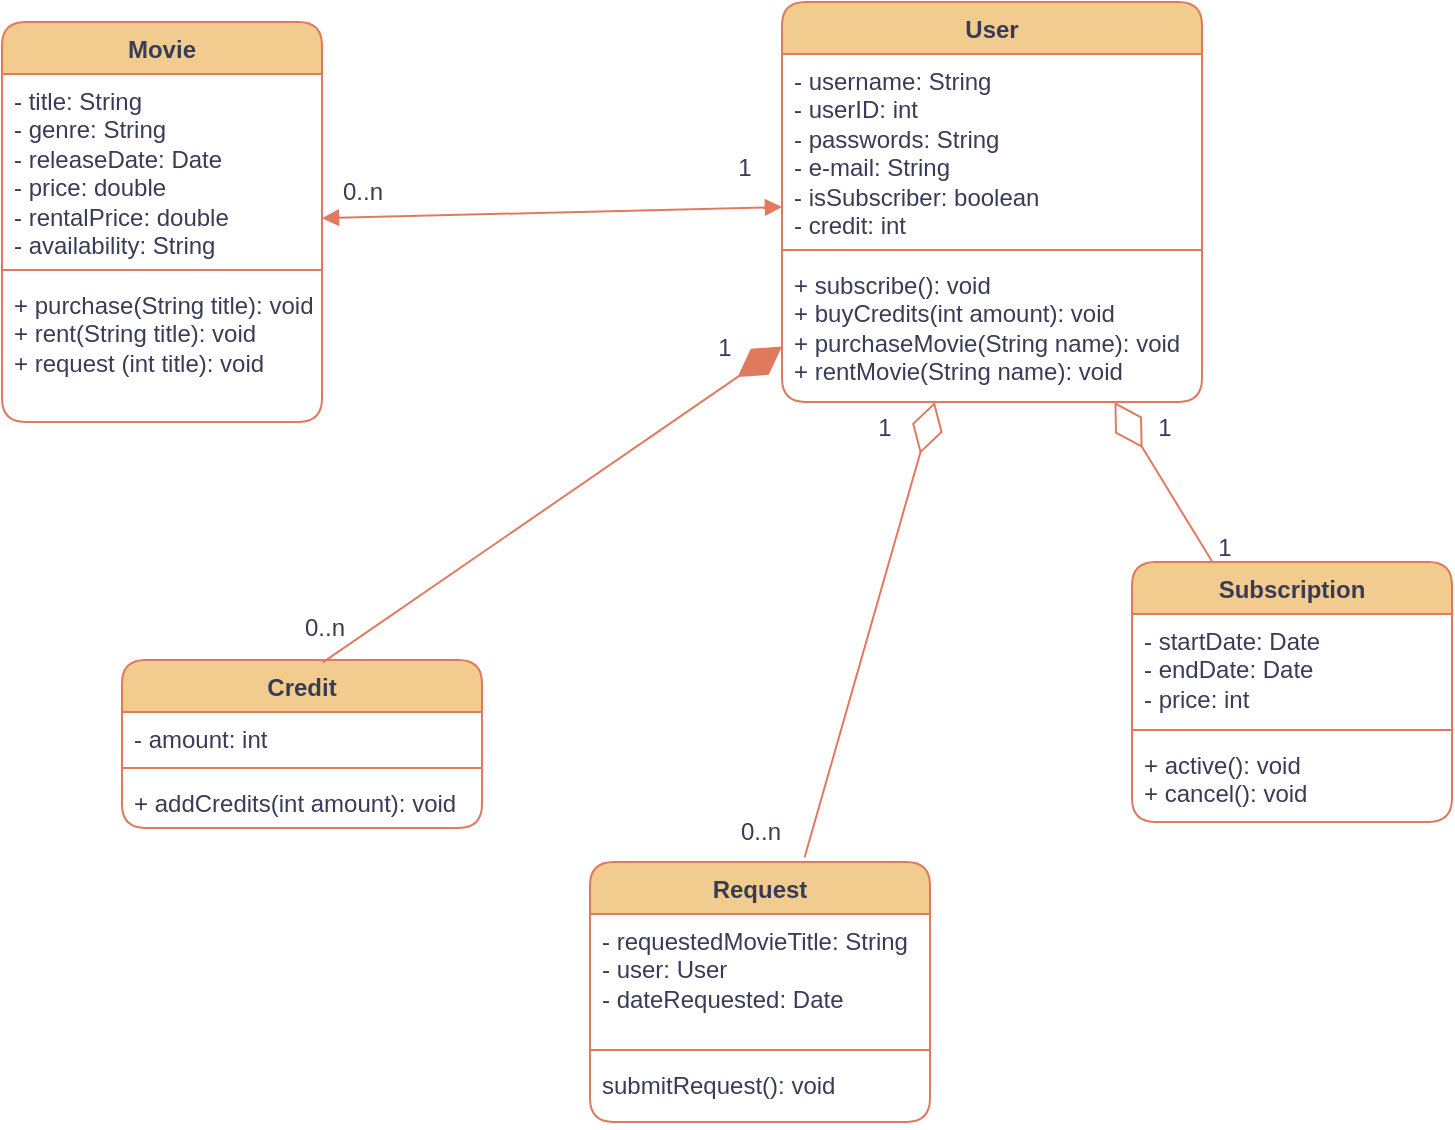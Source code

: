 <mxfile version="24.7.12">
  <diagram name="Page-1" id="tzNiDp6uCAQ-K-kJpJZj">
    <mxGraphModel dx="1050" dy="615" grid="1" gridSize="10" guides="1" tooltips="1" connect="1" arrows="1" fold="1" page="1" pageScale="1" pageWidth="827" pageHeight="1169" background="#ffffff" math="0" shadow="0">
      <root>
        <mxCell id="0" />
        <mxCell id="1" parent="0" />
        <mxCell id="VPg1FrzkQjmrFKi4-dIK-1" value="Movie" style="swimlane;fontStyle=1;align=center;verticalAlign=top;childLayout=stackLayout;horizontal=1;startSize=26;horizontalStack=0;resizeParent=1;resizeParentMax=0;resizeLast=0;collapsible=1;marginBottom=0;whiteSpace=wrap;html=1;fillColor=#F2CC8F;fontColor=#393C56;strokeColor=#E07A5F;labelBackgroundColor=none;rounded=1;" parent="1" vertex="1">
          <mxGeometry x="40" y="40" width="160" height="200" as="geometry" />
        </mxCell>
        <mxCell id="VPg1FrzkQjmrFKi4-dIK-2" value="&lt;div&gt;&lt;span style=&quot;background-color: initial;&quot;&gt;- title: String&lt;/span&gt;&lt;/div&gt;&lt;div&gt;&lt;span style=&quot;background-color: initial;&quot;&gt;- genre: String&lt;/span&gt;&lt;/div&gt;&lt;div&gt;&lt;span style=&quot;background-color: initial;&quot;&gt;- releaseDate: Date&lt;/span&gt;&lt;/div&gt;&lt;div&gt;&lt;span style=&quot;background-color: initial;&quot;&gt;- price: double&lt;/span&gt;&lt;/div&gt;&lt;div&gt;&lt;span style=&quot;background-color: initial;&quot;&gt;- rentalPrice: double&lt;/span&gt;&lt;/div&gt;&lt;div&gt;&lt;span style=&quot;background-color: initial;&quot;&gt;- availability: String&lt;/span&gt;&lt;/div&gt;" style="text;strokeColor=none;fillColor=none;align=left;verticalAlign=top;spacingLeft=4;spacingRight=4;overflow=hidden;rotatable=0;points=[[0,0.5],[1,0.5]];portConstraint=eastwest;whiteSpace=wrap;html=1;labelBackgroundColor=none;fontColor=#393C56;rounded=1;" parent="VPg1FrzkQjmrFKi4-dIK-1" vertex="1">
          <mxGeometry y="26" width="160" height="94" as="geometry" />
        </mxCell>
        <mxCell id="VPg1FrzkQjmrFKi4-dIK-3" value="" style="line;strokeWidth=1;fillColor=none;align=left;verticalAlign=middle;spacingTop=-1;spacingLeft=3;spacingRight=3;rotatable=0;labelPosition=right;points=[];portConstraint=eastwest;strokeColor=#E07A5F;labelBackgroundColor=none;fontColor=#393C56;rounded=1;" parent="VPg1FrzkQjmrFKi4-dIK-1" vertex="1">
          <mxGeometry y="120" width="160" height="8" as="geometry" />
        </mxCell>
        <mxCell id="VPg1FrzkQjmrFKi4-dIK-4" value="&lt;span style=&quot;background-color: initial;&quot;&gt;+ purchase(String title): void&lt;/span&gt;&lt;div&gt;+ rent(String title): void&lt;/div&gt;&lt;div&gt;+ request (int title): void&lt;/div&gt;" style="text;strokeColor=none;fillColor=none;align=left;verticalAlign=top;spacingLeft=4;spacingRight=4;overflow=hidden;rotatable=0;points=[[0,0.5],[1,0.5]];portConstraint=eastwest;whiteSpace=wrap;html=1;labelBackgroundColor=none;fontColor=#393C56;rounded=1;" parent="VPg1FrzkQjmrFKi4-dIK-1" vertex="1">
          <mxGeometry y="128" width="160" height="72" as="geometry" />
        </mxCell>
        <mxCell id="VPg1FrzkQjmrFKi4-dIK-8" value="User" style="swimlane;fontStyle=1;align=center;verticalAlign=top;childLayout=stackLayout;horizontal=1;startSize=26;horizontalStack=0;resizeParent=1;resizeParentMax=0;resizeLast=0;collapsible=1;marginBottom=0;whiteSpace=wrap;html=1;fillColor=#F2CC8F;strokeColor=#E07A5F;fontColor=#393C56;labelBackgroundColor=none;rounded=1;" parent="1" vertex="1">
          <mxGeometry x="430" y="30" width="210" height="200" as="geometry" />
        </mxCell>
        <mxCell id="VPg1FrzkQjmrFKi4-dIK-9" value="- username: String&lt;div&gt;- userID: int&lt;/div&gt;&lt;div&gt;- passwords: String&lt;/div&gt;&lt;div&gt;- e-mail: String&lt;/div&gt;&lt;div&gt;- isSubscriber: boolean&lt;/div&gt;&lt;div&gt;- credit: int&lt;/div&gt;" style="text;strokeColor=none;fillColor=none;align=left;verticalAlign=top;spacingLeft=4;spacingRight=4;overflow=hidden;rotatable=0;points=[[0,0.5],[1,0.5]];portConstraint=eastwest;whiteSpace=wrap;html=1;labelBackgroundColor=none;fontColor=#393C56;rounded=1;" parent="VPg1FrzkQjmrFKi4-dIK-8" vertex="1">
          <mxGeometry y="26" width="210" height="94" as="geometry" />
        </mxCell>
        <mxCell id="VPg1FrzkQjmrFKi4-dIK-10" value="" style="line;strokeWidth=1;fillColor=none;align=left;verticalAlign=middle;spacingTop=-1;spacingLeft=3;spacingRight=3;rotatable=0;labelPosition=right;points=[];portConstraint=eastwest;strokeColor=#E07A5F;labelBackgroundColor=none;fontColor=#393C56;rounded=1;" parent="VPg1FrzkQjmrFKi4-dIK-8" vertex="1">
          <mxGeometry y="120" width="210" height="8" as="geometry" />
        </mxCell>
        <mxCell id="VPg1FrzkQjmrFKi4-dIK-11" value="&lt;span style=&quot;background-color: initial;&quot;&gt;+ subscribe(): void&amp;nbsp;&lt;/span&gt;&lt;div&gt;+ buyCredits(int amount): void&lt;/div&gt;&lt;div&gt;+ purchaseMovie(String name): void&lt;/div&gt;&lt;div&gt;+ rentMovie(String name): void&lt;/div&gt;" style="text;strokeColor=none;fillColor=none;align=left;verticalAlign=top;spacingLeft=4;spacingRight=4;overflow=hidden;rotatable=0;points=[[0,0.5],[1,0.5]];portConstraint=eastwest;whiteSpace=wrap;html=1;labelBackgroundColor=none;fontColor=#393C56;rounded=1;" parent="VPg1FrzkQjmrFKi4-dIK-8" vertex="1">
          <mxGeometry y="128" width="210" height="72" as="geometry" />
        </mxCell>
        <mxCell id="VPg1FrzkQjmrFKi4-dIK-12" value="Subscription" style="swimlane;fontStyle=1;align=center;verticalAlign=top;childLayout=stackLayout;horizontal=1;startSize=26;horizontalStack=0;resizeParent=1;resizeParentMax=0;resizeLast=0;collapsible=1;marginBottom=0;whiteSpace=wrap;html=1;fillColor=#F2CC8F;fontColor=#393C56;strokeColor=#E07A5F;labelBackgroundColor=none;rounded=1;" parent="1" vertex="1">
          <mxGeometry x="605" y="310" width="160" height="130" as="geometry" />
        </mxCell>
        <mxCell id="VPg1FrzkQjmrFKi4-dIK-13" value="- startDate: Date&lt;div&gt;- endDate: Date&lt;/div&gt;&lt;div&gt;- price: int&lt;/div&gt;" style="text;strokeColor=none;fillColor=none;align=left;verticalAlign=top;spacingLeft=4;spacingRight=4;overflow=hidden;rotatable=0;points=[[0,0.5],[1,0.5]];portConstraint=eastwest;whiteSpace=wrap;html=1;labelBackgroundColor=none;fontColor=#393C56;rounded=1;" parent="VPg1FrzkQjmrFKi4-dIK-12" vertex="1">
          <mxGeometry y="26" width="160" height="54" as="geometry" />
        </mxCell>
        <mxCell id="VPg1FrzkQjmrFKi4-dIK-14" value="" style="line;strokeWidth=1;fillColor=none;align=left;verticalAlign=middle;spacingTop=-1;spacingLeft=3;spacingRight=3;rotatable=0;labelPosition=right;points=[];portConstraint=eastwest;strokeColor=#E07A5F;labelBackgroundColor=none;fontColor=#393C56;rounded=1;" parent="VPg1FrzkQjmrFKi4-dIK-12" vertex="1">
          <mxGeometry y="80" width="160" height="8" as="geometry" />
        </mxCell>
        <mxCell id="VPg1FrzkQjmrFKi4-dIK-15" value="&lt;div&gt;+ active(): void&lt;/div&gt;&lt;div&gt;+ cancel(): void&lt;/div&gt;" style="text;strokeColor=none;fillColor=none;align=left;verticalAlign=top;spacingLeft=4;spacingRight=4;overflow=hidden;rotatable=0;points=[[0,0.5],[1,0.5]];portConstraint=eastwest;whiteSpace=wrap;html=1;labelBackgroundColor=none;fontColor=#393C56;rounded=1;" parent="VPg1FrzkQjmrFKi4-dIK-12" vertex="1">
          <mxGeometry y="88" width="160" height="42" as="geometry" />
        </mxCell>
        <mxCell id="uzG0dgBnpIkScnbtUi0F-1" value="Credit" style="swimlane;fontStyle=1;align=center;verticalAlign=top;childLayout=stackLayout;horizontal=1;startSize=26;horizontalStack=0;resizeParent=1;resizeParentMax=0;resizeLast=0;collapsible=1;marginBottom=0;whiteSpace=wrap;html=1;fillColor=#F2CC8F;fontColor=#393C56;strokeColor=#E07A5F;labelBackgroundColor=none;rounded=1;" parent="1" vertex="1">
          <mxGeometry x="100" y="359" width="180" height="84" as="geometry" />
        </mxCell>
        <mxCell id="uzG0dgBnpIkScnbtUi0F-2" value="- amount: int" style="text;strokeColor=none;fillColor=none;align=left;verticalAlign=top;spacingLeft=4;spacingRight=4;overflow=hidden;rotatable=0;points=[[0,0.5],[1,0.5]];portConstraint=eastwest;whiteSpace=wrap;html=1;labelBackgroundColor=none;fontColor=#393C56;rounded=1;" parent="uzG0dgBnpIkScnbtUi0F-1" vertex="1">
          <mxGeometry y="26" width="180" height="24" as="geometry" />
        </mxCell>
        <mxCell id="uzG0dgBnpIkScnbtUi0F-3" value="" style="line;strokeWidth=1;fillColor=none;align=left;verticalAlign=middle;spacingTop=-1;spacingLeft=3;spacingRight=3;rotatable=0;labelPosition=right;points=[];portConstraint=eastwest;strokeColor=#E07A5F;labelBackgroundColor=none;fontColor=#393C56;rounded=1;" parent="uzG0dgBnpIkScnbtUi0F-1" vertex="1">
          <mxGeometry y="50" width="180" height="8" as="geometry" />
        </mxCell>
        <mxCell id="uzG0dgBnpIkScnbtUi0F-4" value="+ addCredits(int amount): void" style="text;strokeColor=none;fillColor=none;align=left;verticalAlign=top;spacingLeft=4;spacingRight=4;overflow=hidden;rotatable=0;points=[[0,0.5],[1,0.5]];portConstraint=eastwest;whiteSpace=wrap;html=1;labelBackgroundColor=none;fontColor=#393C56;rounded=1;" parent="uzG0dgBnpIkScnbtUi0F-1" vertex="1">
          <mxGeometry y="58" width="180" height="26" as="geometry" />
        </mxCell>
        <mxCell id="uzG0dgBnpIkScnbtUi0F-5" value="Request" style="swimlane;fontStyle=1;align=center;verticalAlign=top;childLayout=stackLayout;horizontal=1;startSize=26;horizontalStack=0;resizeParent=1;resizeParentMax=0;resizeLast=0;collapsible=1;marginBottom=0;whiteSpace=wrap;html=1;fillColor=#F2CC8F;fontColor=#393C56;strokeColor=#E07A5F;labelBackgroundColor=none;rounded=1;" parent="1" vertex="1">
          <mxGeometry x="334" y="460" width="170" height="130" as="geometry" />
        </mxCell>
        <mxCell id="uzG0dgBnpIkScnbtUi0F-6" value="- requestedMovieTitle: String&lt;div&gt;- user: User&lt;/div&gt;&lt;div&gt;- dateRequested: Date&lt;/div&gt;" style="text;strokeColor=none;fillColor=none;align=left;verticalAlign=top;spacingLeft=4;spacingRight=4;overflow=hidden;rotatable=0;points=[[0,0.5],[1,0.5]];portConstraint=eastwest;whiteSpace=wrap;html=1;labelBackgroundColor=none;fontColor=#393C56;rounded=1;" parent="uzG0dgBnpIkScnbtUi0F-5" vertex="1">
          <mxGeometry y="26" width="170" height="64" as="geometry" />
        </mxCell>
        <mxCell id="uzG0dgBnpIkScnbtUi0F-7" value="" style="line;strokeWidth=1;fillColor=none;align=left;verticalAlign=middle;spacingTop=-1;spacingLeft=3;spacingRight=3;rotatable=0;labelPosition=right;points=[];portConstraint=eastwest;strokeColor=#E07A5F;labelBackgroundColor=none;fontColor=#393C56;rounded=1;" parent="uzG0dgBnpIkScnbtUi0F-5" vertex="1">
          <mxGeometry y="90" width="170" height="8" as="geometry" />
        </mxCell>
        <mxCell id="uzG0dgBnpIkScnbtUi0F-8" value="submitRequest(): void" style="text;strokeColor=none;fillColor=none;align=left;verticalAlign=top;spacingLeft=4;spacingRight=4;overflow=hidden;rotatable=0;points=[[0,0.5],[1,0.5]];portConstraint=eastwest;whiteSpace=wrap;html=1;labelBackgroundColor=none;fontColor=#393C56;rounded=1;" parent="uzG0dgBnpIkScnbtUi0F-5" vertex="1">
          <mxGeometry y="98" width="170" height="32" as="geometry" />
        </mxCell>
        <mxCell id="uzG0dgBnpIkScnbtUi0F-9" value="" style="endArrow=block;startArrow=block;endFill=1;startFill=1;html=1;rounded=1;labelBackgroundColor=none;strokeColor=#E07A5F;fontColor=default;" parent="1" source="VPg1FrzkQjmrFKi4-dIK-1" target="VPg1FrzkQjmrFKi4-dIK-8" edge="1">
          <mxGeometry width="160" relative="1" as="geometry">
            <mxPoint x="320" y="300" as="sourcePoint" />
            <mxPoint x="480" y="300" as="targetPoint" />
          </mxGeometry>
        </mxCell>
        <mxCell id="uzG0dgBnpIkScnbtUi0F-10" value="" style="endArrow=diamondThin;endFill=0;endSize=24;html=1;rounded=1;labelBackgroundColor=none;strokeColor=#E07A5F;fontColor=default;" parent="1" source="VPg1FrzkQjmrFKi4-dIK-12" target="VPg1FrzkQjmrFKi4-dIK-8" edge="1">
          <mxGeometry width="160" relative="1" as="geometry">
            <mxPoint x="320" y="300" as="sourcePoint" />
            <mxPoint x="480" y="300" as="targetPoint" />
          </mxGeometry>
        </mxCell>
        <mxCell id="uzG0dgBnpIkScnbtUi0F-11" value="" style="endArrow=diamondThin;endFill=1;endSize=24;html=1;rounded=1;exitX=0.558;exitY=0.014;exitDx=0;exitDy=0;exitPerimeter=0;labelBackgroundColor=none;strokeColor=#E07A5F;fontColor=default;" parent="1" source="uzG0dgBnpIkScnbtUi0F-1" target="VPg1FrzkQjmrFKi4-dIK-8" edge="1">
          <mxGeometry width="160" relative="1" as="geometry">
            <mxPoint x="320" y="300" as="sourcePoint" />
            <mxPoint x="480" y="300" as="targetPoint" />
          </mxGeometry>
        </mxCell>
        <mxCell id="uzG0dgBnpIkScnbtUi0F-12" value="" style="endArrow=diamondThin;endFill=0;endSize=24;html=1;rounded=1;exitX=0.631;exitY=-0.017;exitDx=0;exitDy=0;exitPerimeter=0;labelBackgroundColor=none;strokeColor=#E07A5F;fontColor=default;" parent="1" source="uzG0dgBnpIkScnbtUi0F-5" target="VPg1FrzkQjmrFKi4-dIK-8" edge="1">
          <mxGeometry width="160" relative="1" as="geometry">
            <mxPoint x="320" y="300" as="sourcePoint" />
            <mxPoint x="480" y="300" as="targetPoint" />
          </mxGeometry>
        </mxCell>
        <mxCell id="uzG0dgBnpIkScnbtUi0F-13" value="1" style="text;html=1;align=center;verticalAlign=middle;resizable=0;points=[];autosize=1;strokeColor=none;fillColor=none;labelBackgroundColor=none;fontColor=#393C56;rounded=1;" parent="1" vertex="1">
          <mxGeometry x="386" y="188" width="30" height="30" as="geometry" />
        </mxCell>
        <mxCell id="uzG0dgBnpIkScnbtUi0F-14" value="0..n" style="text;html=1;align=center;verticalAlign=middle;resizable=0;points=[];autosize=1;strokeColor=none;fillColor=none;labelBackgroundColor=none;fontColor=#393C56;rounded=1;" parent="1" vertex="1">
          <mxGeometry x="181" y="328" width="40" height="30" as="geometry" />
        </mxCell>
        <mxCell id="uzG0dgBnpIkScnbtUi0F-15" value="1" style="text;html=1;align=center;verticalAlign=middle;resizable=0;points=[];autosize=1;strokeColor=none;fillColor=none;labelBackgroundColor=none;fontColor=#393C56;rounded=1;" parent="1" vertex="1">
          <mxGeometry x="466" y="228" width="30" height="30" as="geometry" />
        </mxCell>
        <mxCell id="uzG0dgBnpIkScnbtUi0F-16" value="0..n" style="text;html=1;align=center;verticalAlign=middle;resizable=0;points=[];autosize=1;strokeColor=none;fillColor=none;labelBackgroundColor=none;fontColor=#393C56;rounded=1;" parent="1" vertex="1">
          <mxGeometry x="399" y="430" width="40" height="30" as="geometry" />
        </mxCell>
        <mxCell id="uzG0dgBnpIkScnbtUi0F-17" value="1" style="text;html=1;align=center;verticalAlign=middle;resizable=0;points=[];autosize=1;strokeColor=none;fillColor=none;labelBackgroundColor=none;fontColor=#393C56;rounded=1;" parent="1" vertex="1">
          <mxGeometry x="606" y="228" width="30" height="30" as="geometry" />
        </mxCell>
        <mxCell id="uzG0dgBnpIkScnbtUi0F-18" value="1" style="text;html=1;align=center;verticalAlign=middle;resizable=0;points=[];autosize=1;strokeColor=none;fillColor=none;labelBackgroundColor=none;fontColor=#393C56;rounded=1;" parent="1" vertex="1">
          <mxGeometry x="636" y="288" width="30" height="30" as="geometry" />
        </mxCell>
        <mxCell id="uzG0dgBnpIkScnbtUi0F-19" value="1" style="text;html=1;align=center;verticalAlign=middle;resizable=0;points=[];autosize=1;strokeColor=none;fillColor=none;labelBackgroundColor=none;fontColor=#393C56;rounded=1;" parent="1" vertex="1">
          <mxGeometry x="396" y="98" width="30" height="30" as="geometry" />
        </mxCell>
        <mxCell id="uzG0dgBnpIkScnbtUi0F-20" value="0..n" style="text;html=1;align=center;verticalAlign=middle;resizable=0;points=[];autosize=1;strokeColor=none;fillColor=none;labelBackgroundColor=none;fontColor=#393C56;rounded=1;" parent="1" vertex="1">
          <mxGeometry x="200" y="110" width="40" height="30" as="geometry" />
        </mxCell>
      </root>
    </mxGraphModel>
  </diagram>
</mxfile>
